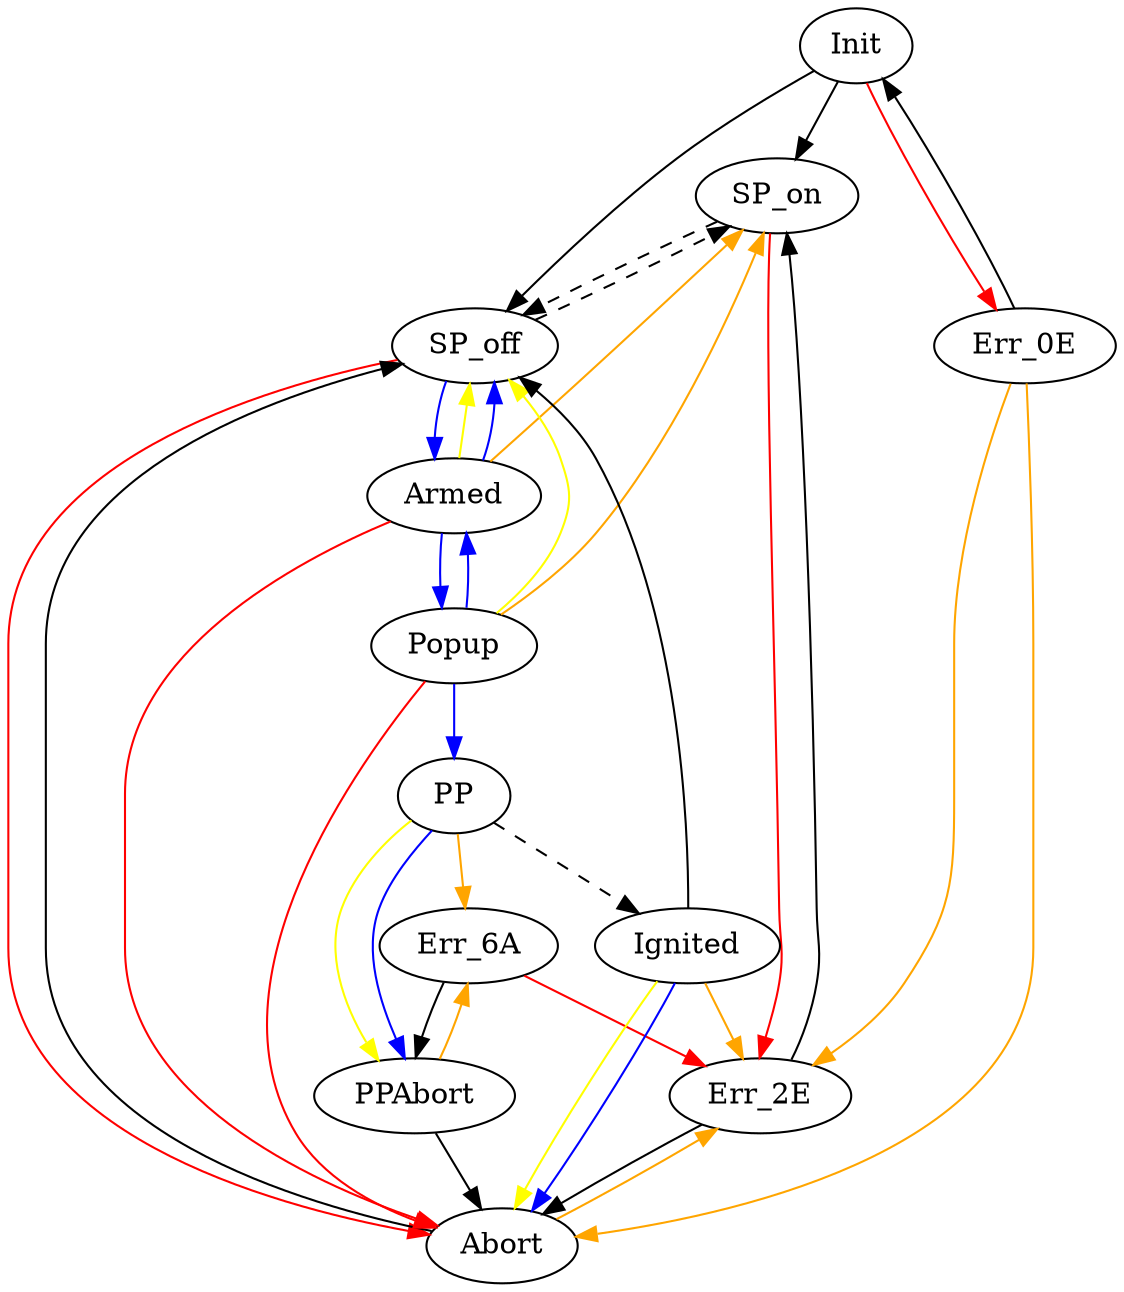 digraph ltcctrl {
	Init -> SP_on;
	Init -> SP_off;
	Init -> Err_0E [color=red];
	
	SP_on -> SP_off [style=dashed];
	SP_on -> Err_2E [color=red];

	SP_off -> SP_on [style=dashed];
	SP_off -> Abort [color=red];
	SP_off -> Armed [color=blue];

	Armed -> SP_on [color=orange];
	Armed -> Abort [color=red];
	Armed -> SP_off [color=yellow];
	Armed -> Popup [color=blue];
	Armed -> SP_off [color=blue];

	PP -> Err_6A [color=orange];
	PP -> Ignited [style=dashed];
	PP -> PPAbort [color=yellow];
	PP -> PPAbort [color=blue];
	
	Ignited -> Err_2E [color=orange];
	Ignited -> SP_off;
	Ignited -> Abort [color=yellow];
	Ignited -> Abort [color=blue];

	Abort -> Err_2E [color=orange];
	Abort -> SP_off;

	Err_2E -> Abort;
	Err_2E -> SP_on;

	Err_0E -> Err_2E [color=orange];
	Err_0E -> Abort [color=orange];
	Err_0E -> Init;

	PPAbort -> Err_6A [color=orange];
	PPAbort -> Abort;
	
	Err_6A -> PPAbort;
	Err_6A -> Err_2E [color=red];

	Popup -> SP_on [color=orange];
	Popup -> Abort [color=red];
	Popup -> SP_off [color=yellow];
	Popup -> PP [color=blue];
	Popup -> Armed [color=blue];
}
